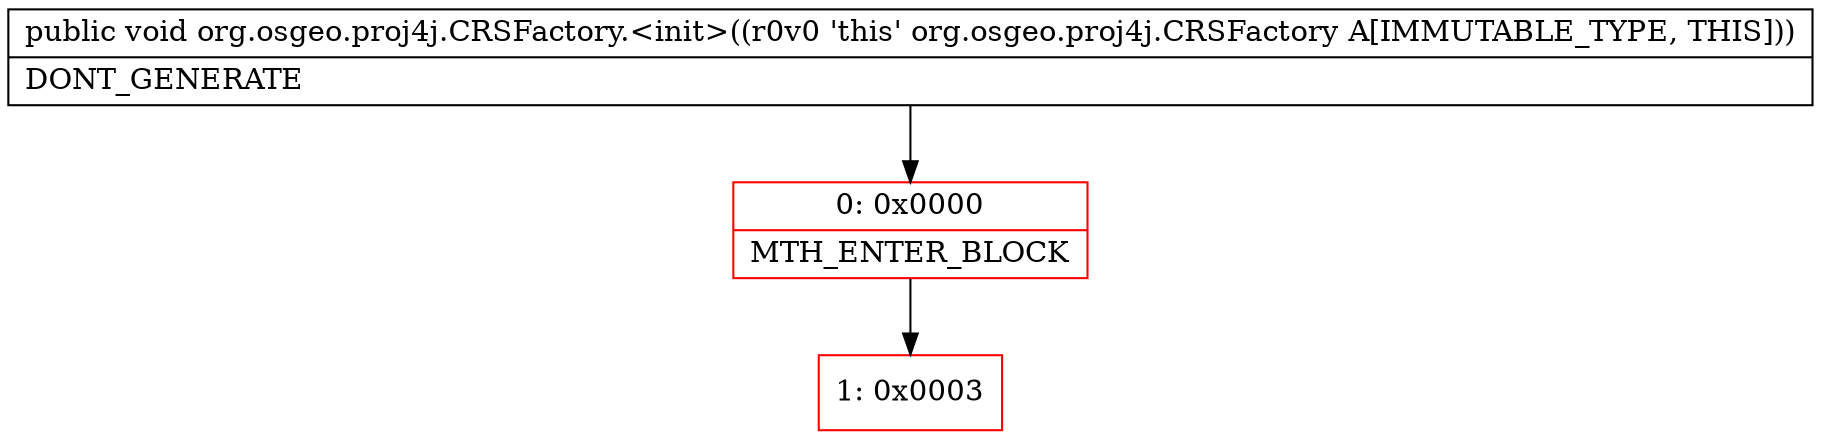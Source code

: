 digraph "CFG fororg.osgeo.proj4j.CRSFactory.\<init\>()V" {
subgraph cluster_Region_1406891195 {
label = "R(0)";
node [shape=record,color=blue];
}
Node_0 [shape=record,color=red,label="{0\:\ 0x0000|MTH_ENTER_BLOCK\l}"];
Node_1 [shape=record,color=red,label="{1\:\ 0x0003}"];
MethodNode[shape=record,label="{public void org.osgeo.proj4j.CRSFactory.\<init\>((r0v0 'this' org.osgeo.proj4j.CRSFactory A[IMMUTABLE_TYPE, THIS]))  | DONT_GENERATE\l}"];
MethodNode -> Node_0;
Node_0 -> Node_1;
}

